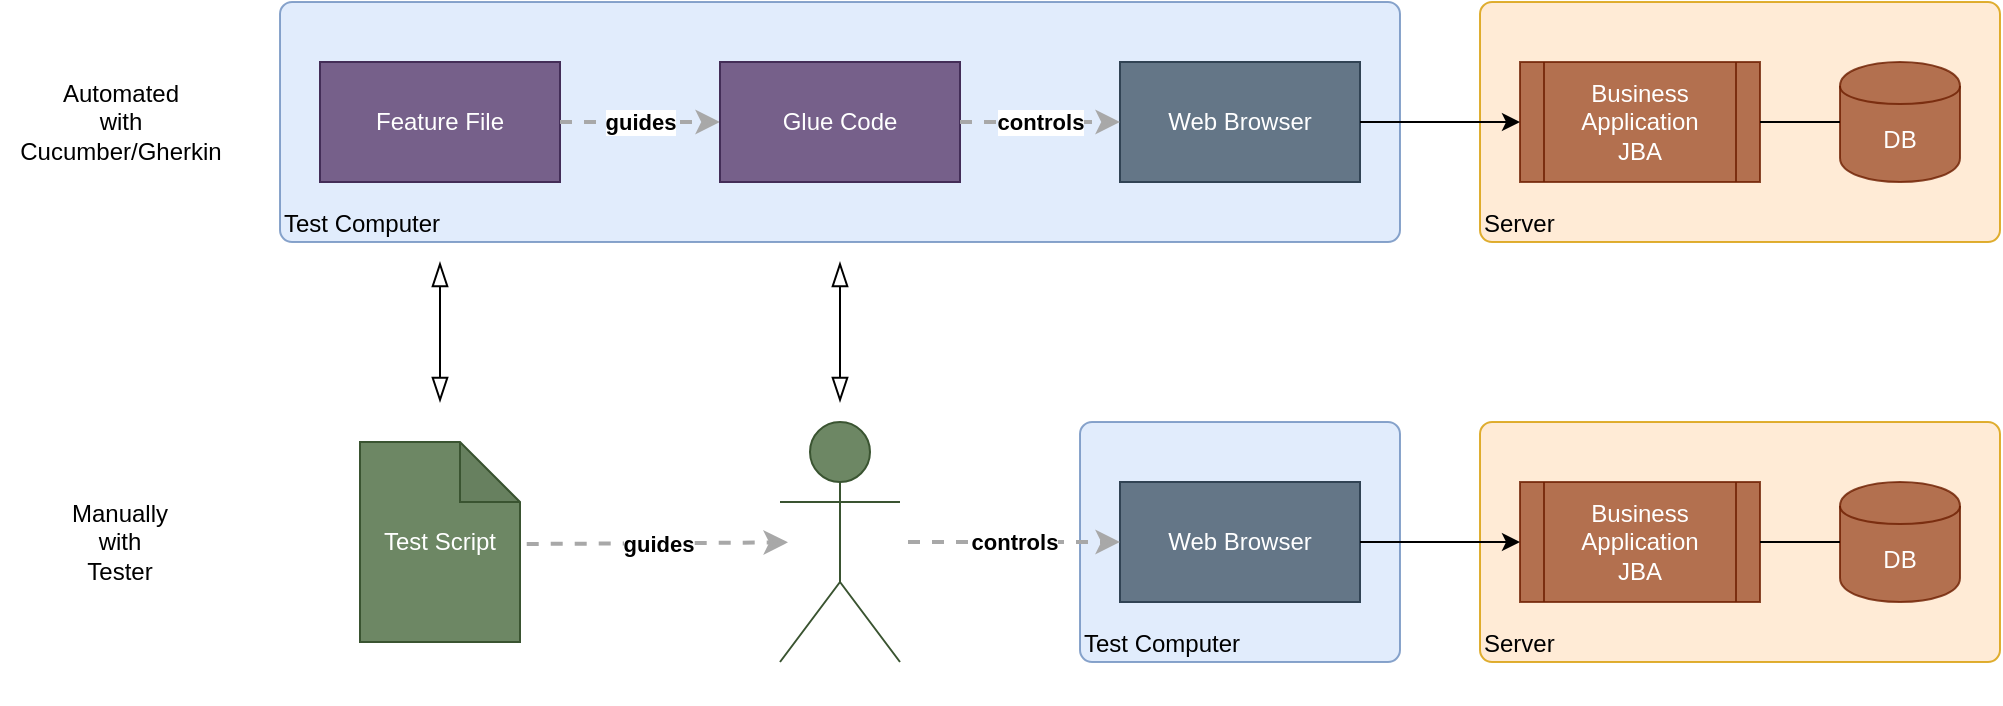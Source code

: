 <mxfile version="13.0.3" type="device"><diagram id="p8xxCQa_LUGjVKJf4xzf" name="Page-1"><mxGraphModel dx="1564" dy="592" grid="1" gridSize="10" guides="1" tooltips="1" connect="1" arrows="1" fold="1" page="1" pageScale="1" pageWidth="827" pageHeight="1169" math="0" shadow="0"><root><mxCell id="0"/><mxCell id="1" parent="0"/><mxCell id="7oJ6F6POIcKhykP50ITG-32" value="" style="endArrow=blockThin;startArrow=blockThin;html=1;startFill=0;endFill=0;endSize=10;startSize=10;" edge="1" parent="1"><mxGeometry width="50" height="50" relative="1" as="geometry"><mxPoint x="240" y="280" as="sourcePoint"/><mxPoint x="240" y="210" as="targetPoint"/></mxGeometry></mxCell><mxCell id="7oJ6F6POIcKhykP50ITG-34" value="" style="group" vertex="1" connectable="0" parent="1"><mxGeometry x="20" y="80" width="1000" height="120" as="geometry"/></mxCell><mxCell id="7oJ6F6POIcKhykP50ITG-4" value="Automated&lt;br&gt;with&lt;br&gt;Cucumber/Gherkin" style="text;html=1;align=center;verticalAlign=middle;resizable=0;points=[];autosize=1;" vertex="1" parent="7oJ6F6POIcKhykP50ITG-34"><mxGeometry y="35" width="120" height="50" as="geometry"/></mxCell><mxCell id="7oJ6F6POIcKhykP50ITG-21" value="" style="group" vertex="1" connectable="0" parent="7oJ6F6POIcKhykP50ITG-34"><mxGeometry x="140" width="560" height="120" as="geometry"/></mxCell><mxCell id="7oJ6F6POIcKhykP50ITG-10" value="&lt;div style=&quot;text-align: left&quot;&gt;Test Computer&lt;/div&gt;" style="rounded=1;whiteSpace=wrap;html=1;labelBackgroundColor=none;fillColor=#dae8fc;align=left;arcSize=5;strokeColor=#6c8ebf;verticalAlign=bottom;points=[[0.25,0,0],[0.5,0,0],[0.75,0,0],[1,0.25,0],[1,0.5,0],[1,0.75,0],[0.75,1,0],[0.5,1,0],[0.25,1,0],[0,0.75,0],[0,0.5,0],[0,0.25,0]];opacity=80;" vertex="1" parent="7oJ6F6POIcKhykP50ITG-21"><mxGeometry width="560" height="120" as="geometry"/></mxCell><mxCell id="7oJ6F6POIcKhykP50ITG-1" value="Feature File" style="rounded=0;whiteSpace=wrap;html=1;fillColor=#76608a;strokeColor=#432D57;fontColor=#ffffff;" vertex="1" parent="7oJ6F6POIcKhykP50ITG-21"><mxGeometry x="20" y="30" width="120" height="60" as="geometry"/></mxCell><mxCell id="7oJ6F6POIcKhykP50ITG-2" value="&lt;div style=&quot;text-align: left&quot;&gt;&lt;div style=&quot;text-align: center&quot;&gt;&lt;b&gt;guides&lt;/b&gt;&lt;/div&gt;&lt;/div&gt;" style="edgeStyle=none;rounded=0;html=1;jettySize=auto;orthogonalLoop=1;strokeColor=#A8A8A8;strokeWidth=2;fontColor=#000000;jumpStyle=none;dashed=1;exitX=1;exitY=0.5;exitDx=0;exitDy=0;" edge="1" parent="7oJ6F6POIcKhykP50ITG-21" source="7oJ6F6POIcKhykP50ITG-1"><mxGeometry width="200" relative="1" as="geometry"><mxPoint x="120" y="160" as="sourcePoint"/><mxPoint x="220" y="60" as="targetPoint"/></mxGeometry></mxCell><mxCell id="7oJ6F6POIcKhykP50ITG-7" value="Glue Code" style="rounded=0;whiteSpace=wrap;html=1;fillColor=#76608a;strokeColor=#432D57;fontColor=#ffffff;" vertex="1" parent="7oJ6F6POIcKhykP50ITG-21"><mxGeometry x="220" y="30" width="120" height="60" as="geometry"/></mxCell><mxCell id="7oJ6F6POIcKhykP50ITG-8" value="Web Browser" style="rounded=0;whiteSpace=wrap;html=1;fillColor=#647687;strokeColor=#314354;fontColor=#ffffff;" vertex="1" parent="7oJ6F6POIcKhykP50ITG-21"><mxGeometry x="420" y="30" width="120" height="60" as="geometry"/></mxCell><mxCell id="7oJ6F6POIcKhykP50ITG-9" value="&lt;div style=&quot;text-align: left&quot;&gt;&lt;div style=&quot;text-align: center&quot;&gt;&lt;b&gt;controls&lt;/b&gt;&lt;/div&gt;&lt;/div&gt;" style="edgeStyle=none;rounded=0;html=1;entryX=0;entryY=0.5;jettySize=auto;orthogonalLoop=1;strokeColor=#A8A8A8;strokeWidth=2;fontColor=#000000;jumpStyle=none;dashed=1;exitX=1;exitY=0.5;exitDx=0;exitDy=0;entryDx=0;entryDy=0;" edge="1" parent="7oJ6F6POIcKhykP50ITG-21" source="7oJ6F6POIcKhykP50ITG-7" target="7oJ6F6POIcKhykP50ITG-8"><mxGeometry width="200" relative="1" as="geometry"><mxPoint x="150" y="-10" as="sourcePoint"/><mxPoint x="350" y="-10" as="targetPoint"/></mxGeometry></mxCell><mxCell id="7oJ6F6POIcKhykP50ITG-22" value="" style="group" vertex="1" connectable="0" parent="7oJ6F6POIcKhykP50ITG-34"><mxGeometry x="740" width="260" height="120" as="geometry"/></mxCell><mxCell id="7oJ6F6POIcKhykP50ITG-20" value="&lt;div style=&quot;text-align: left&quot;&gt;Server&lt;/div&gt;" style="rounded=1;whiteSpace=wrap;html=1;labelBackgroundColor=none;fillColor=#ffe6cc;align=left;arcSize=5;strokeColor=#d79b00;verticalAlign=bottom;points=[[0.25,0,0],[0.5,0,0],[0.75,0,0],[1,0.25,0],[1,0.5,0],[1,0.75,0],[0.75,1,0],[0.5,1,0],[0.25,1,0],[0,0.75,0],[0,0.5,0],[0,0.25,0]];opacity=80;" vertex="1" parent="7oJ6F6POIcKhykP50ITG-22"><mxGeometry width="260" height="120" as="geometry"/></mxCell><mxCell id="7oJ6F6POIcKhykP50ITG-17" value="Business Application&lt;br&gt;JBA" style="shape=process;whiteSpace=wrap;html=1;backgroundOutline=1;opacity=80;fillColor=#a0522d;strokeColor=#6D1F00;fontColor=#ffffff;" vertex="1" parent="7oJ6F6POIcKhykP50ITG-22"><mxGeometry x="20" y="30" width="120" height="60" as="geometry"/></mxCell><mxCell id="7oJ6F6POIcKhykP50ITG-18" value="DB" style="shape=cylinder;whiteSpace=wrap;html=1;boundedLbl=1;backgroundOutline=1;opacity=80;fillColor=#a0522d;strokeColor=#6D1F00;fontColor=#ffffff;" vertex="1" parent="7oJ6F6POIcKhykP50ITG-22"><mxGeometry x="180" y="30" width="60" height="60" as="geometry"/></mxCell><mxCell id="7oJ6F6POIcKhykP50ITG-19" value="" style="endArrow=none;html=1;exitX=1;exitY=0.5;exitDx=0;exitDy=0;entryX=0;entryY=0.5;entryDx=0;entryDy=0;" edge="1" parent="7oJ6F6POIcKhykP50ITG-22" source="7oJ6F6POIcKhykP50ITG-17" target="7oJ6F6POIcKhykP50ITG-18"><mxGeometry width="50" height="50" relative="1" as="geometry"><mxPoint x="-200" y="270" as="sourcePoint"/><mxPoint x="-150" y="220" as="targetPoint"/></mxGeometry></mxCell><mxCell id="7oJ6F6POIcKhykP50ITG-24" value="" style="endArrow=classic;html=1;exitX=1;exitY=0.5;exitDx=0;exitDy=0;" edge="1" parent="7oJ6F6POIcKhykP50ITG-34" source="7oJ6F6POIcKhykP50ITG-8" target="7oJ6F6POIcKhykP50ITG-17"><mxGeometry width="50" height="50" relative="1" as="geometry"><mxPoint x="640" y="270" as="sourcePoint"/><mxPoint x="690" y="220" as="targetPoint"/></mxGeometry></mxCell><mxCell id="7oJ6F6POIcKhykP50ITG-36" value="" style="endArrow=blockThin;startArrow=blockThin;html=1;startFill=0;endFill=0;endSize=10;startSize=10;" edge="1" parent="1"><mxGeometry width="50" height="50" relative="1" as="geometry"><mxPoint x="440" y="280" as="sourcePoint"/><mxPoint x="440" y="210" as="targetPoint"/></mxGeometry></mxCell><mxCell id="7oJ6F6POIcKhykP50ITG-40" value="" style="group" vertex="1" connectable="0" parent="1"><mxGeometry x="35" y="290" width="985" height="130" as="geometry"/></mxCell><mxCell id="7oJ6F6POIcKhykP50ITG-35" value="" style="group" vertex="1" connectable="0" parent="7oJ6F6POIcKhykP50ITG-40"><mxGeometry width="985" height="130" as="geometry"/></mxCell><mxCell id="7oJ6F6POIcKhykP50ITG-5" value="Manually &lt;br&gt;with &lt;br&gt;Tester" style="text;html=1;strokeColor=none;fillColor=none;align=center;verticalAlign=middle;whiteSpace=wrap;rounded=0;" vertex="1" parent="7oJ6F6POIcKhykP50ITG-35"><mxGeometry y="50" width="90" height="20" as="geometry"/></mxCell><mxCell id="7oJ6F6POIcKhykP50ITG-33" value="" style="group" vertex="1" connectable="0" parent="7oJ6F6POIcKhykP50ITG-35"><mxGeometry x="165" width="820" height="130" as="geometry"/></mxCell><mxCell id="7oJ6F6POIcKhykP50ITG-48" value="" style="group" vertex="1" connectable="0" parent="7oJ6F6POIcKhykP50ITG-33"><mxGeometry x="360" width="160" height="120" as="geometry"/></mxCell><mxCell id="7oJ6F6POIcKhykP50ITG-42" value="&lt;div style=&quot;text-align: left&quot;&gt;Test Computer&lt;/div&gt;" style="rounded=1;whiteSpace=wrap;html=1;labelBackgroundColor=none;fillColor=#dae8fc;align=left;arcSize=5;strokeColor=#6c8ebf;verticalAlign=bottom;points=[[0.25,0,0],[0.5,0,0],[0.75,0,0],[1,0.25,0],[1,0.5,0],[1,0.75,0],[0.75,1,0],[0.5,1,0],[0.25,1,0],[0,0.75,0],[0,0.5,0],[0,0.25,0]];opacity=80;" vertex="1" parent="7oJ6F6POIcKhykP50ITG-48"><mxGeometry width="160" height="120" as="geometry"/></mxCell><mxCell id="7oJ6F6POIcKhykP50ITG-46" value="Web Browser" style="rounded=0;whiteSpace=wrap;html=1;fillColor=#647687;strokeColor=#314354;fontColor=#ffffff;" vertex="1" parent="7oJ6F6POIcKhykP50ITG-48"><mxGeometry x="20" y="30" width="120" height="60" as="geometry"/></mxCell><mxCell id="7oJ6F6POIcKhykP50ITG-11" value="Test Script" style="shape=note;whiteSpace=wrap;html=1;backgroundOutline=1;darkOpacity=0.05;fillColor=#6d8764;strokeColor=#3A5431;fontColor=#ffffff;" vertex="1" parent="7oJ6F6POIcKhykP50ITG-33"><mxGeometry y="10" width="80" height="100" as="geometry"/></mxCell><mxCell id="7oJ6F6POIcKhykP50ITG-6" value="&lt;div style=&quot;text-align: left&quot;&gt;&lt;div style=&quot;text-align: center&quot;&gt;&lt;b&gt;guides&lt;/b&gt;&lt;/div&gt;&lt;/div&gt;" style="edgeStyle=none;rounded=0;html=1;jettySize=auto;orthogonalLoop=1;strokeColor=#A8A8A8;strokeWidth=2;fontColor=#000000;jumpStyle=none;dashed=1;exitX=1.042;exitY=0.51;exitDx=0;exitDy=0;exitPerimeter=0;" edge="1" parent="7oJ6F6POIcKhykP50ITG-33" source="7oJ6F6POIcKhykP50ITG-11"><mxGeometry width="200" relative="1" as="geometry"><mxPoint x="40" y="270" as="sourcePoint"/><mxPoint x="214" y="60.187" as="targetPoint"/></mxGeometry></mxCell><mxCell id="7oJ6F6POIcKhykP50ITG-25" value="" style="group" vertex="1" connectable="0" parent="7oJ6F6POIcKhykP50ITG-33"><mxGeometry x="560" width="260" height="120" as="geometry"/></mxCell><mxCell id="7oJ6F6POIcKhykP50ITG-26" value="&lt;div style=&quot;text-align: left&quot;&gt;Server&lt;/div&gt;" style="rounded=1;whiteSpace=wrap;html=1;labelBackgroundColor=none;fillColor=#ffe6cc;align=left;arcSize=5;strokeColor=#d79b00;verticalAlign=bottom;points=[[0.25,0,0],[0.5,0,0],[0.75,0,0],[1,0.25,0],[1,0.5,0],[1,0.75,0],[0.75,1,0],[0.5,1,0],[0.25,1,0],[0,0.75,0],[0,0.5,0],[0,0.25,0]];opacity=80;" vertex="1" parent="7oJ6F6POIcKhykP50ITG-25"><mxGeometry width="260" height="120" as="geometry"/></mxCell><mxCell id="7oJ6F6POIcKhykP50ITG-27" value="Business Application&lt;br&gt;JBA" style="shape=process;whiteSpace=wrap;html=1;backgroundOutline=1;opacity=80;fillColor=#a0522d;strokeColor=#6D1F00;fontColor=#ffffff;" vertex="1" parent="7oJ6F6POIcKhykP50ITG-25"><mxGeometry x="20" y="30" width="120" height="60" as="geometry"/></mxCell><mxCell id="7oJ6F6POIcKhykP50ITG-28" value="DB" style="shape=cylinder;whiteSpace=wrap;html=1;boundedLbl=1;backgroundOutline=1;opacity=80;fillColor=#a0522d;strokeColor=#6D1F00;fontColor=#ffffff;" vertex="1" parent="7oJ6F6POIcKhykP50ITG-25"><mxGeometry x="180" y="30" width="60" height="60" as="geometry"/></mxCell><mxCell id="7oJ6F6POIcKhykP50ITG-29" value="" style="endArrow=none;html=1;exitX=1;exitY=0.5;exitDx=0;exitDy=0;entryX=0;entryY=0.5;entryDx=0;entryDy=0;" edge="1" parent="7oJ6F6POIcKhykP50ITG-25" source="7oJ6F6POIcKhykP50ITG-27" target="7oJ6F6POIcKhykP50ITG-28"><mxGeometry width="50" height="50" relative="1" as="geometry"><mxPoint x="-200" y="270" as="sourcePoint"/><mxPoint x="-150" y="220" as="targetPoint"/></mxGeometry></mxCell><mxCell id="7oJ6F6POIcKhykP50ITG-30" value="" style="endArrow=classic;html=1;exitX=1;exitY=0.5;exitDx=0;exitDy=0;entryX=0;entryY=0.5;entryDx=0;entryDy=0;" edge="1" parent="7oJ6F6POIcKhykP50ITG-33" target="7oJ6F6POIcKhykP50ITG-27"><mxGeometry width="50" height="50" relative="1" as="geometry"><mxPoint x="500" y="60" as="sourcePoint"/><mxPoint x="590" y="-90" as="targetPoint"/></mxGeometry></mxCell><mxCell id="7oJ6F6POIcKhykP50ITG-31" value="&lt;div style=&quot;text-align: left&quot;&gt;&lt;div style=&quot;text-align: center&quot;&gt;&lt;b&gt;controls&lt;/b&gt;&lt;/div&gt;&lt;/div&gt;" style="edgeStyle=none;rounded=0;html=1;entryX=0;entryY=0.5;jettySize=auto;orthogonalLoop=1;strokeColor=#A8A8A8;strokeWidth=2;fontColor=#000000;jumpStyle=none;dashed=1;entryDx=0;entryDy=0;" edge="1" parent="7oJ6F6POIcKhykP50ITG-33"><mxGeometry width="200" relative="1" as="geometry"><mxPoint x="274" y="60" as="sourcePoint"/><mxPoint x="380" y="60" as="targetPoint"/></mxGeometry></mxCell><mxCell id="7oJ6F6POIcKhykP50ITG-38" value="Actor" style="shape=umlActor;verticalLabelPosition=bottom;labelBackgroundColor=#ffffff;verticalAlign=top;html=1;outlineConnect=0;fillColor=#6d8764;strokeColor=#3A5431;fontColor=#ffffff;" vertex="1" parent="7oJ6F6POIcKhykP50ITG-33"><mxGeometry x="210" width="60" height="120" as="geometry"/></mxCell></root></mxGraphModel></diagram></mxfile>